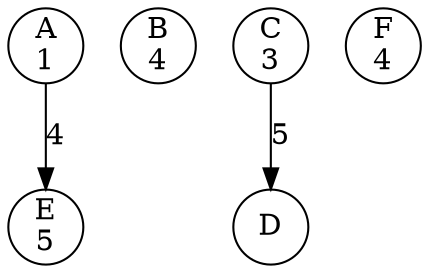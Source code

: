 digraph bank {
	 0 [label= "A\n1" , pos= "1,0!" , shape=circle, fixedsize=true, width=0.5 ]
	 1 [label= "B\n4" , pos= "0,1!" , shape=circle, fixedsize=true, width=0.5 ]
	 2 [label= "C\n3" , pos= "1,2!" , shape=circle, fixedsize=true, width=0.5 ]
	 3 [label= "D\n" , pos= "2,2!" , shape=circle, fixedsize=true, width=0.5 ]
	 4 [label= "E\n5" , pos= "3,1!" , shape=circle, fixedsize=true, width=0.5 ]
	 5 [label= "F\n4" , pos= "2,0!" , shape=circle, fixedsize=true, width=0.5 ]
	 "2" -> "3" [label= "5" ]
	 "0" -> "4" [label= "4" ]
}
